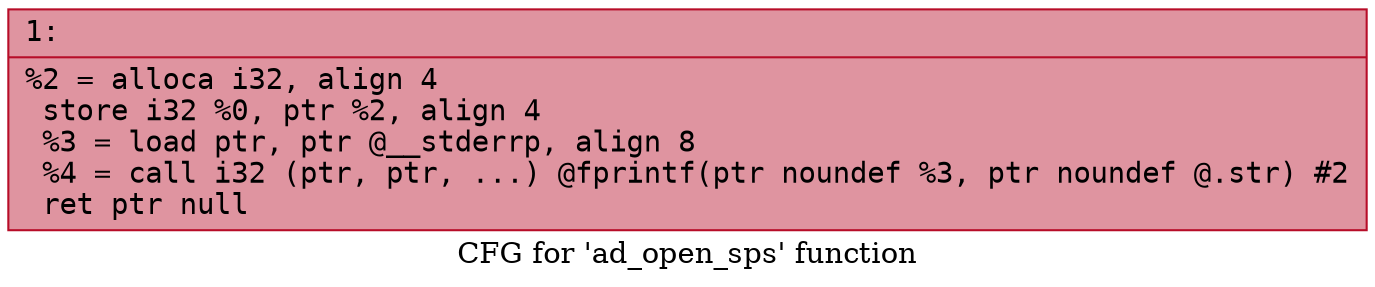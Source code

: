 digraph "CFG for 'ad_open_sps' function" {
	label="CFG for 'ad_open_sps' function";

	Node0x6000029b9ef0 [shape=record,color="#b70d28ff", style=filled, fillcolor="#b70d2870" fontname="Courier",label="{1:\l|  %2 = alloca i32, align 4\l  store i32 %0, ptr %2, align 4\l  %3 = load ptr, ptr @__stderrp, align 8\l  %4 = call i32 (ptr, ptr, ...) @fprintf(ptr noundef %3, ptr noundef @.str) #2\l  ret ptr null\l}"];
}

